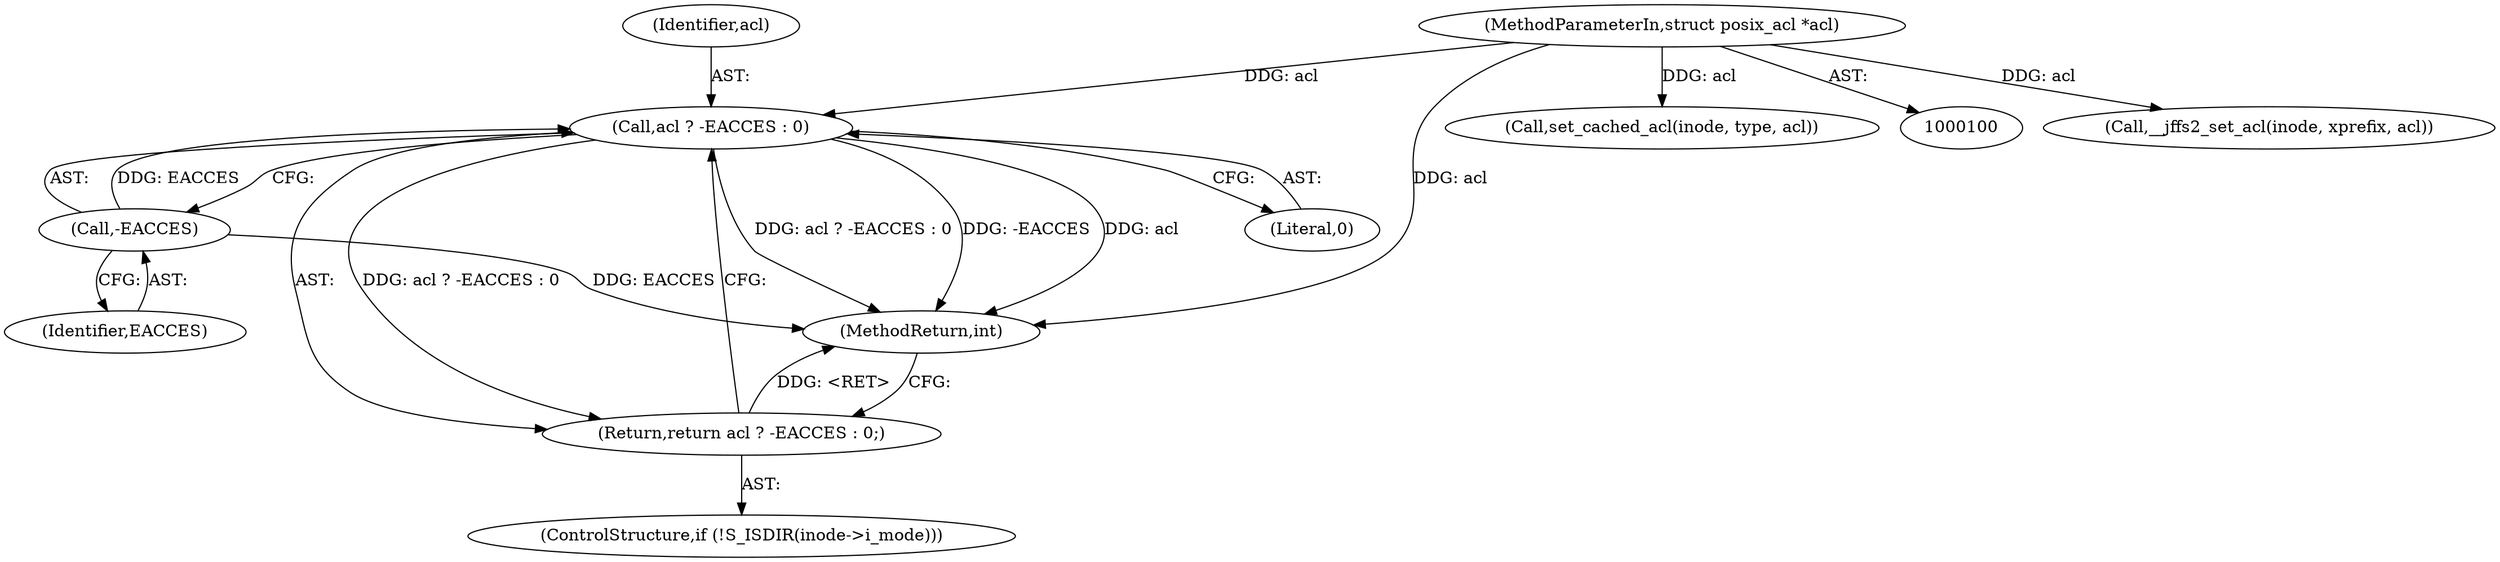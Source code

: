 digraph "0_linux_073931017b49d9458aa351605b43a7e34598caef_7@pointer" {
"1000179" [label="(Call,acl ? -EACCES : 0)"];
"1000102" [label="(MethodParameterIn,struct posix_acl *acl)"];
"1000181" [label="(Call,-EACCES)"];
"1000178" [label="(Return,return acl ? -EACCES : 0;)"];
"1000191" [label="(Call,__jffs2_set_acl(inode, xprefix, acl))"];
"1000172" [label="(ControlStructure,if (!S_ISDIR(inode->i_mode)))"];
"1000180" [label="(Identifier,acl)"];
"1000181" [label="(Call,-EACCES)"];
"1000183" [label="(Literal,0)"];
"1000102" [label="(MethodParameterIn,struct posix_acl *acl)"];
"1000178" [label="(Return,return acl ? -EACCES : 0;)"];
"1000182" [label="(Identifier,EACCES)"];
"1000179" [label="(Call,acl ? -EACCES : 0)"];
"1000198" [label="(Call,set_cached_acl(inode, type, acl))"];
"1000204" [label="(MethodReturn,int)"];
"1000179" -> "1000178"  [label="AST: "];
"1000179" -> "1000181"  [label="CFG: "];
"1000179" -> "1000183"  [label="CFG: "];
"1000180" -> "1000179"  [label="AST: "];
"1000181" -> "1000179"  [label="AST: "];
"1000183" -> "1000179"  [label="AST: "];
"1000178" -> "1000179"  [label="CFG: "];
"1000179" -> "1000204"  [label="DDG: acl ? -EACCES : 0"];
"1000179" -> "1000204"  [label="DDG: -EACCES"];
"1000179" -> "1000204"  [label="DDG: acl"];
"1000179" -> "1000178"  [label="DDG: acl ? -EACCES : 0"];
"1000102" -> "1000179"  [label="DDG: acl"];
"1000181" -> "1000179"  [label="DDG: EACCES"];
"1000102" -> "1000100"  [label="AST: "];
"1000102" -> "1000204"  [label="DDG: acl"];
"1000102" -> "1000191"  [label="DDG: acl"];
"1000102" -> "1000198"  [label="DDG: acl"];
"1000181" -> "1000182"  [label="CFG: "];
"1000182" -> "1000181"  [label="AST: "];
"1000181" -> "1000204"  [label="DDG: EACCES"];
"1000178" -> "1000172"  [label="AST: "];
"1000204" -> "1000178"  [label="CFG: "];
"1000178" -> "1000204"  [label="DDG: <RET>"];
}
